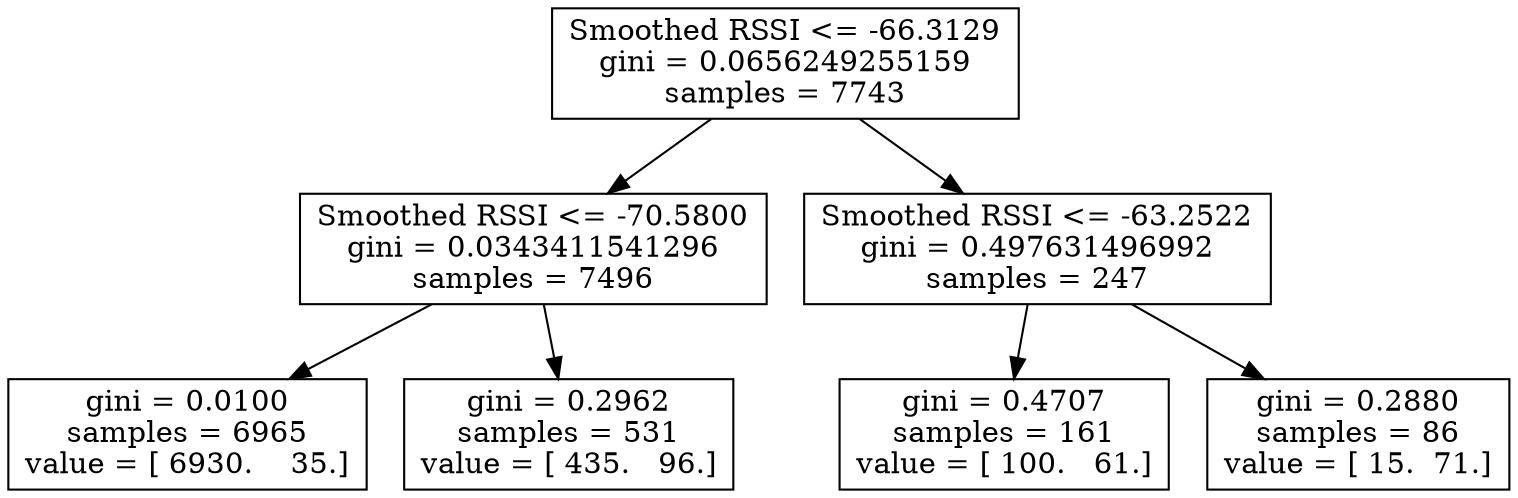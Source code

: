 digraph Tree {
0 [label="Smoothed RSSI <= -66.3129\ngini = 0.0656249255159\nsamples = 7743", shape="box"] ;
1 [label="Smoothed RSSI <= -70.5800\ngini = 0.0343411541296\nsamples = 7496", shape="box"] ;
0 -> 1 ;
2 [label="gini = 0.0100\nsamples = 6965\nvalue = [ 6930.    35.]", shape="box"] ;
1 -> 2 ;
3 [label="gini = 0.2962\nsamples = 531\nvalue = [ 435.   96.]", shape="box"] ;
1 -> 3 ;
4 [label="Smoothed RSSI <= -63.2522\ngini = 0.497631496992\nsamples = 247", shape="box"] ;
0 -> 4 ;
5 [label="gini = 0.4707\nsamples = 161\nvalue = [ 100.   61.]", shape="box"] ;
4 -> 5 ;
6 [label="gini = 0.2880\nsamples = 86\nvalue = [ 15.  71.]", shape="box"] ;
4 -> 6 ;
}